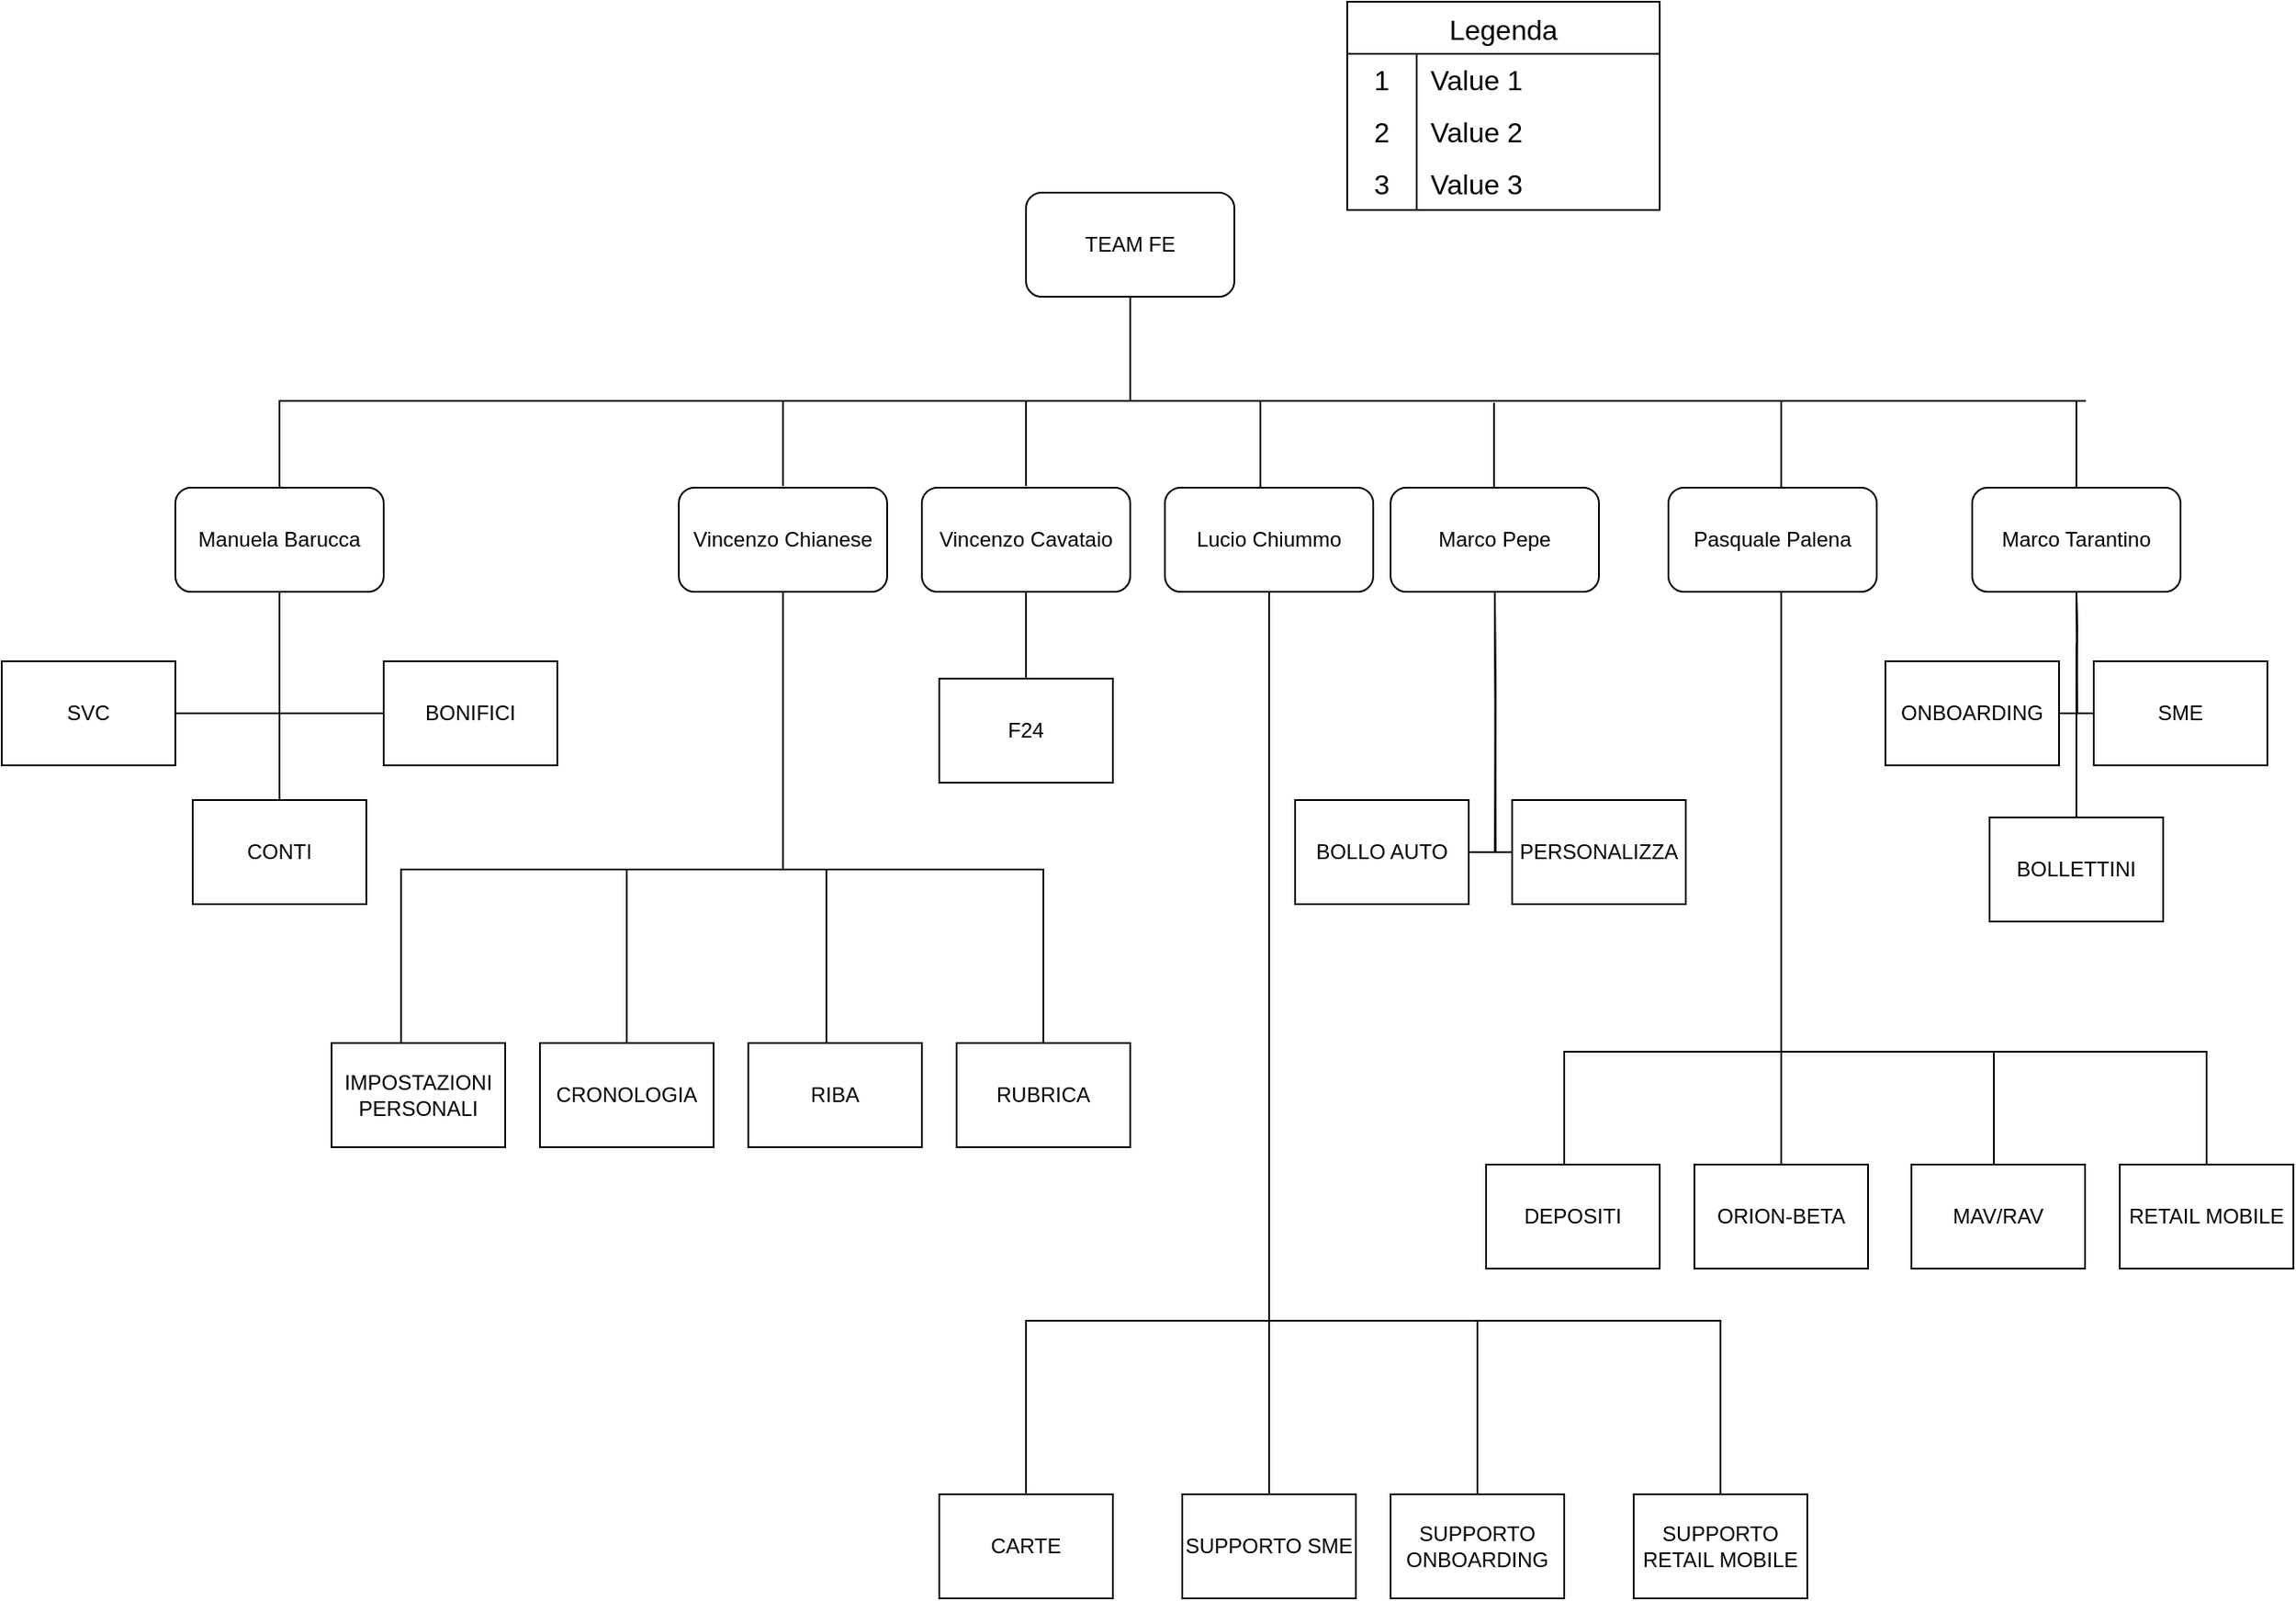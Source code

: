 <mxfile version="26.0.10">
  <diagram name="Pagina-1" id="RDr8B0PNbTxYUrIXrZGD">
    <mxGraphModel dx="2405" dy="2095" grid="1" gridSize="10" guides="1" tooltips="1" connect="1" arrows="1" fold="1" page="1" pageScale="1" pageWidth="827" pageHeight="1169" math="0" shadow="0">
      <root>
        <mxCell id="0" />
        <mxCell id="1" parent="0" />
        <mxCell id="3Z7lKHtcf9GDz0rVuoE6-2" value="TEAM FE" style="rounded=1;whiteSpace=wrap;html=1;" parent="1" vertex="1">
          <mxGeometry x="360" y="30" width="120" height="60" as="geometry" />
        </mxCell>
        <mxCell id="3Z7lKHtcf9GDz0rVuoE6-9" value="" style="shape=partialRectangle;whiteSpace=wrap;html=1;top=0;left=0;fillColor=none;" parent="1" vertex="1">
          <mxGeometry x="300" y="90" width="120" height="60" as="geometry" />
        </mxCell>
        <mxCell id="3Z7lKHtcf9GDz0rVuoE6-10" value="" style="shape=partialRectangle;whiteSpace=wrap;html=1;bottom=0;right=0;fillColor=none;" parent="1" vertex="1">
          <mxGeometry x="-70" y="150" width="370" height="50" as="geometry" />
        </mxCell>
        <mxCell id="3Z7lKHtcf9GDz0rVuoE6-11" value="Manuela Barucca" style="rounded=1;whiteSpace=wrap;html=1;" parent="1" vertex="1">
          <mxGeometry x="-130" y="200" width="120" height="60" as="geometry" />
        </mxCell>
        <mxCell id="3Z7lKHtcf9GDz0rVuoE6-15" value="Vincenzo Chianese" style="rounded=1;whiteSpace=wrap;html=1;points=[[0,0,0,0,0],[0,0.25,0,0,0],[0,0.5,0,0,0],[0,0.75,0,0,0],[0,1,0,0,0],[0.25,0,0,0,0],[0.25,1,0,0,0],[0.5,0,0,0,0],[0.5,1,0,0,0],[0.75,0,0,0,0],[0.75,1,0,0,0],[1,0,0,0,0],[1,0.25,0,0,0],[1,0.5,0,0,0],[1,0.75,0,0,0],[1,1,0,0,0]];" parent="1" vertex="1">
          <mxGeometry x="160" y="200" width="120" height="60" as="geometry" />
        </mxCell>
        <mxCell id="3Z7lKHtcf9GDz0rVuoE6-18" value="" style="endArrow=none;html=1;rounded=0;" parent="1" target="3Z7lKHtcf9GDz0rVuoE6-10" edge="1">
          <mxGeometry width="50" height="50" relative="1" as="geometry">
            <mxPoint x="230" y="200" as="sourcePoint" />
            <mxPoint x="260" y="140" as="targetPoint" />
          </mxGeometry>
        </mxCell>
        <mxCell id="3Z7lKHtcf9GDz0rVuoE6-20" value="" style="endArrow=none;html=1;rounded=0;" parent="1" edge="1">
          <mxGeometry width="50" height="50" relative="1" as="geometry">
            <mxPoint x="220" y="199" as="sourcePoint" />
            <mxPoint x="220" y="150" as="targetPoint" />
          </mxGeometry>
        </mxCell>
        <mxCell id="3Z7lKHtcf9GDz0rVuoE6-21" value="Vincenzo Cavataio" style="rounded=1;whiteSpace=wrap;html=1;points=[[0,0,0,0,0],[0,0.25,0,0,0],[0,0.5,0,0,0],[0,0.75,0,0,0],[0,1,0,0,0],[0.25,0,0,0,0],[0.25,1,0,0,0],[0.5,0,0,0,0],[0.5,1,0,0,0],[0.75,0,0,0,0],[0.75,1,0,0,0],[1,0,0,0,0],[1,0.25,0,0,0],[1,0.5,0,0,0],[1,0.75,0,0,0],[1,1,0,0,0]];" parent="1" vertex="1">
          <mxGeometry x="300" y="200" width="120" height="60" as="geometry" />
        </mxCell>
        <mxCell id="3Z7lKHtcf9GDz0rVuoE6-22" value="Lucio Chiummo" style="rounded=1;whiteSpace=wrap;html=1;points=[[0,0,0,0,0],[0,0.25,0,0,0],[0,0.5,0,0,0],[0,0.75,0,0,0],[0,1,0,0,0],[0.25,0,0,0,0],[0.25,1,0,0,0],[0.5,0,0,0,0],[0.5,1,0,0,0],[0.75,0,0,0,0],[0.75,1,0,0,0],[1,0,0,0,0],[1,0.25,0,0,0],[1,0.5,0,0,0],[1,0.75,0,0,0],[1,1,0,0,0]];" parent="1" vertex="1">
          <mxGeometry x="440" y="200" width="120" height="60" as="geometry" />
        </mxCell>
        <mxCell id="3Z7lKHtcf9GDz0rVuoE6-23" value="Marco Pepe" style="rounded=1;whiteSpace=wrap;html=1;points=[[0,0,0,0,0],[0,0.25,0,0,0],[0,0.5,0,0,0],[0,0.75,0,0,0],[0,1,0,0,0],[0.25,0,0,0,0],[0.25,1,0,0,0],[0.5,0,0,0,0],[0.5,1,0,0,0],[0.75,0,0,0,0],[0.75,1,0,0,0],[1,0,0,0,0],[1,0.25,0,0,0],[1,0.5,0,0,0],[1,0.75,0,0,0],[1,1,0,0,0]];" parent="1" vertex="1">
          <mxGeometry x="570" y="200" width="120" height="60" as="geometry" />
        </mxCell>
        <mxCell id="3Z7lKHtcf9GDz0rVuoE6-24" value="Pasquale Palena" style="rounded=1;whiteSpace=wrap;html=1;points=[[0,0,0,0,0],[0,0.25,0,0,0],[0,0.5,0,0,0],[0,0.75,0,0,0],[0,1,0,0,0],[0.25,0,0,0,0],[0.25,1,0,0,0],[0.5,0,0,0,0],[0.5,1,0,0,0],[0.75,0,0,0,0],[0.75,1,0,0,0],[1,0,0,0,0],[1,0.25,0,0,0],[1,0.5,0,0,0],[1,0.75,0,0,0],[1,1,0,0,0]];" parent="1" vertex="1">
          <mxGeometry x="730" y="200" width="120" height="60" as="geometry" />
        </mxCell>
        <mxCell id="3Z7lKHtcf9GDz0rVuoE6-25" value="" style="endArrow=none;html=1;rounded=0;" parent="1" edge="1">
          <mxGeometry width="50" height="50" relative="1" as="geometry">
            <mxPoint x="360" y="199" as="sourcePoint" />
            <mxPoint x="360" y="150" as="targetPoint" />
          </mxGeometry>
        </mxCell>
        <mxCell id="3Z7lKHtcf9GDz0rVuoE6-31" value="" style="endArrow=none;html=1;rounded=0;entryX=1;entryY=1;entryDx=0;entryDy=0;" parent="1" target="3Z7lKHtcf9GDz0rVuoE6-9" edge="1">
          <mxGeometry width="50" height="50" relative="1" as="geometry">
            <mxPoint x="480" y="150" as="sourcePoint" />
            <mxPoint x="370" y="110" as="targetPoint" />
            <Array as="points">
              <mxPoint x="510" y="150" />
            </Array>
          </mxGeometry>
        </mxCell>
        <mxCell id="3Z7lKHtcf9GDz0rVuoE6-34" value="" style="endArrow=none;html=1;rounded=0;" parent="1" edge="1">
          <mxGeometry width="50" height="50" relative="1" as="geometry">
            <mxPoint x="629.58" y="200" as="sourcePoint" />
            <mxPoint x="629.58" y="151" as="targetPoint" />
          </mxGeometry>
        </mxCell>
        <mxCell id="3Z7lKHtcf9GDz0rVuoE6-51" style="edgeStyle=orthogonalEdgeStyle;rounded=0;orthogonalLoop=1;jettySize=auto;html=1;exitX=0.5;exitY=1;exitDx=0;exitDy=0;" parent="1" edge="1">
          <mxGeometry relative="1" as="geometry">
            <mxPoint x="665" y="-70" as="sourcePoint" />
            <mxPoint x="665" y="-70" as="targetPoint" />
          </mxGeometry>
        </mxCell>
        <mxCell id="nBirWEmgf5lx1UCFYcyC-9" value="SVC" style="whiteSpace=wrap;html=1;align=center;verticalAlign=middle;treeFolding=1;treeMoving=1;" vertex="1" collapsed="1" parent="1">
          <mxGeometry x="-230" y="300" width="100" height="60" as="geometry" />
        </mxCell>
        <mxCell id="nBirWEmgf5lx1UCFYcyC-10" value="BONIFICI" style="whiteSpace=wrap;html=1;align=center;verticalAlign=middle;treeFolding=1;treeMoving=1;" vertex="1" collapsed="1" parent="1">
          <mxGeometry x="-10" y="300" width="100" height="60" as="geometry" />
        </mxCell>
        <mxCell id="nBirWEmgf5lx1UCFYcyC-12" value="CONTI" style="whiteSpace=wrap;html=1;align=center;verticalAlign=middle;treeFolding=1;treeMoving=1;newEdgeStyle={&quot;edgeStyle&quot;:&quot;elbowEdgeStyle&quot;,&quot;startArrow&quot;:&quot;none&quot;,&quot;endArrow&quot;:&quot;none&quot;};" vertex="1" collapsed="1" parent="1">
          <mxGeometry x="-120" y="380" width="100" height="60" as="geometry" />
        </mxCell>
        <mxCell id="nBirWEmgf5lx1UCFYcyC-18" value="" style="line;strokeWidth=1;direction=south;html=1;perimeter=backbonePerimeter;points=[];outlineConnect=0;" vertex="1" parent="1">
          <mxGeometry x="-75" y="260" width="10" height="120" as="geometry" />
        </mxCell>
        <mxCell id="nBirWEmgf5lx1UCFYcyC-19" value="" style="line;strokeWidth=1;html=1;" vertex="1" parent="1">
          <mxGeometry x="-130" y="325" width="120" height="10" as="geometry" />
        </mxCell>
        <mxCell id="nBirWEmgf5lx1UCFYcyC-20" value="IMPOSTAZIONI PERSONALI" style="whiteSpace=wrap;html=1;align=center;verticalAlign=middle;treeFolding=1;treeMoving=1;" vertex="1" collapsed="1" parent="1">
          <mxGeometry x="-40" y="520" width="100" height="60" as="geometry" />
        </mxCell>
        <mxCell id="nBirWEmgf5lx1UCFYcyC-21" value="RIBA" style="whiteSpace=wrap;html=1;align=center;verticalAlign=middle;treeFolding=1;treeMoving=1;" vertex="1" collapsed="1" parent="1">
          <mxGeometry x="200" y="520" width="100" height="60" as="geometry" />
        </mxCell>
        <mxCell id="nBirWEmgf5lx1UCFYcyC-22" value="CRONOLOGIA" style="whiteSpace=wrap;html=1;align=center;verticalAlign=middle;treeFolding=1;treeMoving=1;" vertex="1" collapsed="1" parent="1">
          <mxGeometry x="80" y="520" width="100" height="60" as="geometry" />
        </mxCell>
        <mxCell id="nBirWEmgf5lx1UCFYcyC-23" value="RUBRICA" style="whiteSpace=wrap;html=1;align=center;verticalAlign=middle;treeFolding=1;treeMoving=1;" vertex="1" parent="1">
          <mxGeometry x="320" y="520" width="100" height="60" as="geometry" />
        </mxCell>
        <mxCell id="nBirWEmgf5lx1UCFYcyC-24" value="" style="line;strokeWidth=1;direction=south;html=1;" vertex="1" parent="1">
          <mxGeometry x="215" y="260" width="10" height="160" as="geometry" />
        </mxCell>
        <mxCell id="nBirWEmgf5lx1UCFYcyC-27" value="" style="shape=partialRectangle;whiteSpace=wrap;html=1;bottom=0;right=0;fillColor=none;" vertex="1" parent="1">
          <mxGeometry y="420" width="220" height="100" as="geometry" />
        </mxCell>
        <mxCell id="nBirWEmgf5lx1UCFYcyC-28" value="" style="shape=partialRectangle;whiteSpace=wrap;html=1;bottom=0;right=0;fillColor=none;direction=south;" vertex="1" parent="1">
          <mxGeometry x="220" y="420" width="150" height="100" as="geometry" />
        </mxCell>
        <mxCell id="nBirWEmgf5lx1UCFYcyC-29" value="" style="line;strokeWidth=1;direction=south;html=1;perimeter=backbonePerimeter;points=[];outlineConnect=0;" vertex="1" parent="1">
          <mxGeometry x="125" y="420" width="10" height="100" as="geometry" />
        </mxCell>
        <mxCell id="nBirWEmgf5lx1UCFYcyC-30" value="" style="line;strokeWidth=1;direction=south;html=1;perimeter=backbonePerimeter;points=[];outlineConnect=0;" vertex="1" parent="1">
          <mxGeometry x="240" y="420" width="10" height="100" as="geometry" />
        </mxCell>
        <mxCell id="nBirWEmgf5lx1UCFYcyC-31" value="F24" style="whiteSpace=wrap;html=1;align=center;verticalAlign=middle;treeFolding=1;treeMoving=1;" vertex="1" collapsed="1" parent="1">
          <mxGeometry x="310" y="310" width="100" height="60" as="geometry" />
        </mxCell>
        <mxCell id="nBirWEmgf5lx1UCFYcyC-32" value="" style="line;strokeWidth=1;direction=south;html=1;perimeter=backbonePerimeter;points=[];outlineConnect=0;" vertex="1" parent="1">
          <mxGeometry x="355" y="260" width="10" height="50" as="geometry" />
        </mxCell>
        <mxCell id="nBirWEmgf5lx1UCFYcyC-33" value="CARTE" style="whiteSpace=wrap;html=1;align=center;verticalAlign=middle;treeFolding=1;treeMoving=1;" vertex="1" parent="1">
          <mxGeometry x="310" y="780" width="100" height="60" as="geometry" />
        </mxCell>
        <mxCell id="nBirWEmgf5lx1UCFYcyC-34" value="" style="line;strokeWidth=1;direction=south;html=1;perimeter=backbonePerimeter;points=[];outlineConnect=0;" vertex="1" parent="1">
          <mxGeometry x="495" y="260" width="10" height="420" as="geometry" />
        </mxCell>
        <mxCell id="nBirWEmgf5lx1UCFYcyC-36" value="" style="shape=partialRectangle;whiteSpace=wrap;html=1;bottom=0;right=0;fillColor=none;" vertex="1" parent="1">
          <mxGeometry x="360" y="680" width="140" height="100" as="geometry" />
        </mxCell>
        <mxCell id="nBirWEmgf5lx1UCFYcyC-38" value="SUPPORTO SME" style="whiteSpace=wrap;html=1;align=center;verticalAlign=middle;treeFolding=1;treeMoving=1;" vertex="1" parent="1">
          <mxGeometry x="450" y="780" width="100" height="60" as="geometry" />
        </mxCell>
        <mxCell id="nBirWEmgf5lx1UCFYcyC-39" value="SUPPORTO ONBOARDING" style="whiteSpace=wrap;html=1;align=center;verticalAlign=middle;treeFolding=1;treeMoving=1;" vertex="1" parent="1">
          <mxGeometry x="570" y="780" width="100" height="60" as="geometry" />
        </mxCell>
        <mxCell id="nBirWEmgf5lx1UCFYcyC-40" value="SUPPORTO RETAIL MOBILE" style="whiteSpace=wrap;html=1;align=center;verticalAlign=middle;treeFolding=1;treeMoving=1;" vertex="1" parent="1">
          <mxGeometry x="710" y="780" width="100" height="60" as="geometry" />
        </mxCell>
        <mxCell id="nBirWEmgf5lx1UCFYcyC-42" value="" style="line;strokeWidth=1;direction=south;html=1;" vertex="1" parent="1">
          <mxGeometry x="495" y="680" width="10" height="100" as="geometry" />
        </mxCell>
        <mxCell id="nBirWEmgf5lx1UCFYcyC-43" value="" style="shape=partialRectangle;whiteSpace=wrap;html=1;bottom=0;right=0;fillColor=none;direction=south;" vertex="1" parent="1">
          <mxGeometry x="500" y="680" width="260" height="100" as="geometry" />
        </mxCell>
        <mxCell id="nBirWEmgf5lx1UCFYcyC-45" value="" style="line;strokeWidth=1;direction=south;html=1;" vertex="1" parent="1">
          <mxGeometry x="615" y="680" width="10" height="100" as="geometry" />
        </mxCell>
        <mxCell id="nBirWEmgf5lx1UCFYcyC-46" value="" style="edgeStyle=orthogonalEdgeStyle;sourcePerimeterSpacing=0;targetPerimeterSpacing=0;startArrow=none;endArrow=none;rounded=0;targetPortConstraint=eastwest;sourcePortConstraint=northsouth;curved=0;rounded=0;" edge="1" target="nBirWEmgf5lx1UCFYcyC-48" parent="1">
          <mxGeometry relative="1" as="geometry">
            <mxPoint x="630" y="260" as="sourcePoint" />
          </mxGeometry>
        </mxCell>
        <mxCell id="nBirWEmgf5lx1UCFYcyC-47" value="" style="edgeStyle=orthogonalEdgeStyle;sourcePerimeterSpacing=0;targetPerimeterSpacing=0;startArrow=none;endArrow=none;rounded=0;targetPortConstraint=eastwest;sourcePortConstraint=northsouth;curved=0;rounded=0;" edge="1" target="nBirWEmgf5lx1UCFYcyC-49" parent="1">
          <mxGeometry relative="1" as="geometry">
            <mxPoint x="630" y="260" as="sourcePoint" />
          </mxGeometry>
        </mxCell>
        <mxCell id="nBirWEmgf5lx1UCFYcyC-48" value="BOLLO AUTO" style="whiteSpace=wrap;html=1;align=center;verticalAlign=middle;treeFolding=1;treeMoving=1;" vertex="1" collapsed="1" parent="1">
          <mxGeometry x="515" y="380" width="100" height="60" as="geometry" />
        </mxCell>
        <mxCell id="nBirWEmgf5lx1UCFYcyC-49" value="PERSONALIZZA" style="whiteSpace=wrap;html=1;align=center;verticalAlign=middle;treeFolding=1;treeMoving=1;" vertex="1" parent="1">
          <mxGeometry x="640" y="380" width="100" height="60" as="geometry" />
        </mxCell>
        <mxCell id="nBirWEmgf5lx1UCFYcyC-50" value="" style="line;strokeWidth=1;direction=south;html=1;perimeter=backbonePerimeter;points=[];outlineConnect=0;" vertex="1" parent="1">
          <mxGeometry x="790" y="150" width="10" height="50" as="geometry" />
        </mxCell>
        <mxCell id="nBirWEmgf5lx1UCFYcyC-52" value="" style="shape=partialRectangle;whiteSpace=wrap;html=1;bottom=0;right=0;fillColor=none;direction=east;" vertex="1" parent="1">
          <mxGeometry x="495" y="150" width="475" height="50" as="geometry" />
        </mxCell>
        <mxCell id="nBirWEmgf5lx1UCFYcyC-54" value="" style="line;strokeWidth=1;direction=south;html=1;perimeter=backbonePerimeter;points=[];outlineConnect=0;" vertex="1" parent="1">
          <mxGeometry x="790" y="260" width="10" height="270" as="geometry" />
        </mxCell>
        <mxCell id="nBirWEmgf5lx1UCFYcyC-55" value="" style="shape=partialRectangle;whiteSpace=wrap;html=1;bottom=0;right=0;fillColor=none;" vertex="1" parent="1">
          <mxGeometry x="670" y="525" width="125" height="65" as="geometry" />
        </mxCell>
        <mxCell id="nBirWEmgf5lx1UCFYcyC-56" value="DEPOSITI" style="whiteSpace=wrap;html=1;align=center;verticalAlign=middle;treeFolding=1;treeMoving=1;" vertex="1" collapsed="1" parent="1">
          <mxGeometry x="625" y="590" width="100" height="60" as="geometry" />
        </mxCell>
        <mxCell id="nBirWEmgf5lx1UCFYcyC-57" value="ORION-BETA" style="whiteSpace=wrap;html=1;align=center;verticalAlign=middle;treeFolding=1;treeMoving=1;" vertex="1" collapsed="1" parent="1">
          <mxGeometry x="745" y="590" width="100" height="60" as="geometry" />
        </mxCell>
        <mxCell id="nBirWEmgf5lx1UCFYcyC-58" value="MAV/RAV" style="whiteSpace=wrap;html=1;align=center;verticalAlign=middle;treeFolding=1;treeMoving=1;" vertex="1" collapsed="1" parent="1">
          <mxGeometry x="870" y="590" width="100" height="60" as="geometry" />
        </mxCell>
        <mxCell id="nBirWEmgf5lx1UCFYcyC-59" value="RETAIL MOBILE" style="whiteSpace=wrap;html=1;align=center;verticalAlign=middle;treeFolding=1;treeMoving=1;" vertex="1" parent="1">
          <mxGeometry x="990" y="590" width="100" height="60" as="geometry" />
        </mxCell>
        <mxCell id="nBirWEmgf5lx1UCFYcyC-60" value="" style="line;strokeWidth=1;direction=south;html=1;perimeter=backbonePerimeter;points=[];outlineConnect=0;" vertex="1" parent="1">
          <mxGeometry x="790" y="510" width="10" height="80" as="geometry" />
        </mxCell>
        <mxCell id="nBirWEmgf5lx1UCFYcyC-61" value="" style="shape=partialRectangle;whiteSpace=wrap;html=1;bottom=0;right=0;fillColor=none;direction=south;" vertex="1" parent="1">
          <mxGeometry x="795" y="525" width="245" height="65" as="geometry" />
        </mxCell>
        <mxCell id="nBirWEmgf5lx1UCFYcyC-64" value="" style="line;strokeWidth=1;direction=south;html=1;perimeter=backbonePerimeter;points=[];outlineConnect=0;" vertex="1" parent="1">
          <mxGeometry x="912.5" y="525" width="10" height="65" as="geometry" />
        </mxCell>
        <mxCell id="nBirWEmgf5lx1UCFYcyC-66" value="Marco Tarantino" style="rounded=1;whiteSpace=wrap;html=1;points=[[0,0,0,0,0],[0,0.25,0,0,0],[0,0.5,0,0,0],[0,0.75,0,0,0],[0,1,0,0,0],[0.25,0,0,0,0],[0.25,1,0,0,0],[0.5,0,0,0,0],[0.5,1,0,0,0],[0.75,0,0,0,0],[0.75,1,0,0,0],[1,0,0,0,0],[1,0.25,0,0,0],[1,0.5,0,0,0],[1,0.75,0,0,0],[1,1,0,0,0]];" vertex="1" parent="1">
          <mxGeometry x="905" y="200" width="120" height="60" as="geometry" />
        </mxCell>
        <mxCell id="nBirWEmgf5lx1UCFYcyC-70" value="" style="line;strokeWidth=1;direction=south;html=1;perimeter=backbonePerimeter;points=[];outlineConnect=0;" vertex="1" parent="1">
          <mxGeometry x="960" y="150" width="10" height="50" as="geometry" />
        </mxCell>
        <mxCell id="nBirWEmgf5lx1UCFYcyC-71" value="" style="edgeStyle=orthogonalEdgeStyle;sourcePerimeterSpacing=0;targetPerimeterSpacing=0;startArrow=none;endArrow=none;rounded=0;targetPortConstraint=eastwest;sourcePortConstraint=northsouth;curved=0;rounded=0;" edge="1" target="nBirWEmgf5lx1UCFYcyC-73" parent="1">
          <mxGeometry relative="1" as="geometry">
            <mxPoint x="965" y="260" as="sourcePoint" />
          </mxGeometry>
        </mxCell>
        <mxCell id="nBirWEmgf5lx1UCFYcyC-72" value="" style="edgeStyle=orthogonalEdgeStyle;sourcePerimeterSpacing=0;targetPerimeterSpacing=0;startArrow=none;endArrow=none;rounded=0;targetPortConstraint=eastwest;sourcePortConstraint=northsouth;curved=0;rounded=0;" edge="1" target="nBirWEmgf5lx1UCFYcyC-74" parent="1">
          <mxGeometry relative="1" as="geometry">
            <mxPoint x="965" y="260" as="sourcePoint" />
          </mxGeometry>
        </mxCell>
        <mxCell id="nBirWEmgf5lx1UCFYcyC-73" value="ONBOARDING" style="whiteSpace=wrap;html=1;align=center;verticalAlign=middle;treeFolding=1;treeMoving=1;" vertex="1" collapsed="1" parent="1">
          <mxGeometry x="855" y="300" width="100" height="60" as="geometry" />
        </mxCell>
        <mxCell id="nBirWEmgf5lx1UCFYcyC-74" value="SME" style="whiteSpace=wrap;html=1;align=center;verticalAlign=middle;treeFolding=1;treeMoving=1;" vertex="1" collapsed="1" parent="1">
          <mxGeometry x="975" y="300" width="100" height="60" as="geometry" />
        </mxCell>
        <mxCell id="nBirWEmgf5lx1UCFYcyC-75" value="" style="line;strokeWidth=1;direction=south;html=1;perimeter=backbonePerimeter;points=[];outlineConnect=0;" vertex="1" parent="1">
          <mxGeometry x="960" y="290" width="10" height="100" as="geometry" />
        </mxCell>
        <mxCell id="nBirWEmgf5lx1UCFYcyC-76" value="BOLLETTINI" style="whiteSpace=wrap;html=1;align=center;verticalAlign=middle;treeFolding=1;treeMoving=1;" vertex="1" parent="1">
          <mxGeometry x="915" y="390" width="100" height="60" as="geometry" />
        </mxCell>
        <mxCell id="nBirWEmgf5lx1UCFYcyC-77" value="Legenda" style="shape=table;startSize=30;container=1;collapsible=0;childLayout=tableLayout;fixedRows=1;rowLines=0;fontStyle=0;strokeColor=default;fontSize=16;" vertex="1" parent="1">
          <mxGeometry x="545" y="-80" width="180" height="120" as="geometry" />
        </mxCell>
        <mxCell id="nBirWEmgf5lx1UCFYcyC-78" value="" style="shape=tableRow;horizontal=0;startSize=0;swimlaneHead=0;swimlaneBody=0;top=0;left=0;bottom=0;right=0;collapsible=0;dropTarget=0;fillColor=none;points=[[0,0.5],[1,0.5]];portConstraint=eastwest;strokeColor=inherit;fontSize=16;" vertex="1" parent="nBirWEmgf5lx1UCFYcyC-77">
          <mxGeometry y="30" width="180" height="30" as="geometry" />
        </mxCell>
        <mxCell id="nBirWEmgf5lx1UCFYcyC-79" value="1" style="shape=partialRectangle;html=1;whiteSpace=wrap;connectable=0;fillColor=none;top=0;left=0;bottom=0;right=0;overflow=hidden;pointerEvents=1;strokeColor=inherit;fontSize=16;" vertex="1" parent="nBirWEmgf5lx1UCFYcyC-78">
          <mxGeometry width="40" height="30" as="geometry">
            <mxRectangle width="40" height="30" as="alternateBounds" />
          </mxGeometry>
        </mxCell>
        <mxCell id="nBirWEmgf5lx1UCFYcyC-80" value="Value 1" style="shape=partialRectangle;html=1;whiteSpace=wrap;connectable=0;fillColor=none;top=0;left=0;bottom=0;right=0;align=left;spacingLeft=6;overflow=hidden;strokeColor=inherit;fontSize=16;" vertex="1" parent="nBirWEmgf5lx1UCFYcyC-78">
          <mxGeometry x="40" width="140" height="30" as="geometry">
            <mxRectangle width="140" height="30" as="alternateBounds" />
          </mxGeometry>
        </mxCell>
        <mxCell id="nBirWEmgf5lx1UCFYcyC-81" value="" style="shape=tableRow;horizontal=0;startSize=0;swimlaneHead=0;swimlaneBody=0;top=0;left=0;bottom=0;right=0;collapsible=0;dropTarget=0;fillColor=none;points=[[0,0.5],[1,0.5]];portConstraint=eastwest;strokeColor=inherit;fontSize=16;" vertex="1" parent="nBirWEmgf5lx1UCFYcyC-77">
          <mxGeometry y="60" width="180" height="30" as="geometry" />
        </mxCell>
        <mxCell id="nBirWEmgf5lx1UCFYcyC-82" value="2" style="shape=partialRectangle;html=1;whiteSpace=wrap;connectable=0;fillColor=none;top=0;left=0;bottom=0;right=0;overflow=hidden;strokeColor=inherit;fontSize=16;" vertex="1" parent="nBirWEmgf5lx1UCFYcyC-81">
          <mxGeometry width="40" height="30" as="geometry">
            <mxRectangle width="40" height="30" as="alternateBounds" />
          </mxGeometry>
        </mxCell>
        <mxCell id="nBirWEmgf5lx1UCFYcyC-83" value="Value 2" style="shape=partialRectangle;html=1;whiteSpace=wrap;connectable=0;fillColor=none;top=0;left=0;bottom=0;right=0;align=left;spacingLeft=6;overflow=hidden;strokeColor=inherit;fontSize=16;" vertex="1" parent="nBirWEmgf5lx1UCFYcyC-81">
          <mxGeometry x="40" width="140" height="30" as="geometry">
            <mxRectangle width="140" height="30" as="alternateBounds" />
          </mxGeometry>
        </mxCell>
        <mxCell id="nBirWEmgf5lx1UCFYcyC-84" value="" style="shape=tableRow;horizontal=0;startSize=0;swimlaneHead=0;swimlaneBody=0;top=0;left=0;bottom=0;right=0;collapsible=0;dropTarget=0;fillColor=none;points=[[0,0.5],[1,0.5]];portConstraint=eastwest;strokeColor=inherit;fontSize=16;" vertex="1" parent="nBirWEmgf5lx1UCFYcyC-77">
          <mxGeometry y="90" width="180" height="30" as="geometry" />
        </mxCell>
        <mxCell id="nBirWEmgf5lx1UCFYcyC-85" value="3" style="shape=partialRectangle;html=1;whiteSpace=wrap;connectable=0;fillColor=none;top=0;left=0;bottom=0;right=0;overflow=hidden;strokeColor=inherit;fontSize=16;" vertex="1" parent="nBirWEmgf5lx1UCFYcyC-84">
          <mxGeometry width="40" height="30" as="geometry">
            <mxRectangle width="40" height="30" as="alternateBounds" />
          </mxGeometry>
        </mxCell>
        <mxCell id="nBirWEmgf5lx1UCFYcyC-86" value="Value 3" style="shape=partialRectangle;html=1;whiteSpace=wrap;connectable=0;fillColor=none;top=0;left=0;bottom=0;right=0;align=left;spacingLeft=6;overflow=hidden;strokeColor=inherit;fontSize=16;" vertex="1" parent="nBirWEmgf5lx1UCFYcyC-84">
          <mxGeometry x="40" width="140" height="30" as="geometry">
            <mxRectangle width="140" height="30" as="alternateBounds" />
          </mxGeometry>
        </mxCell>
      </root>
    </mxGraphModel>
  </diagram>
</mxfile>
